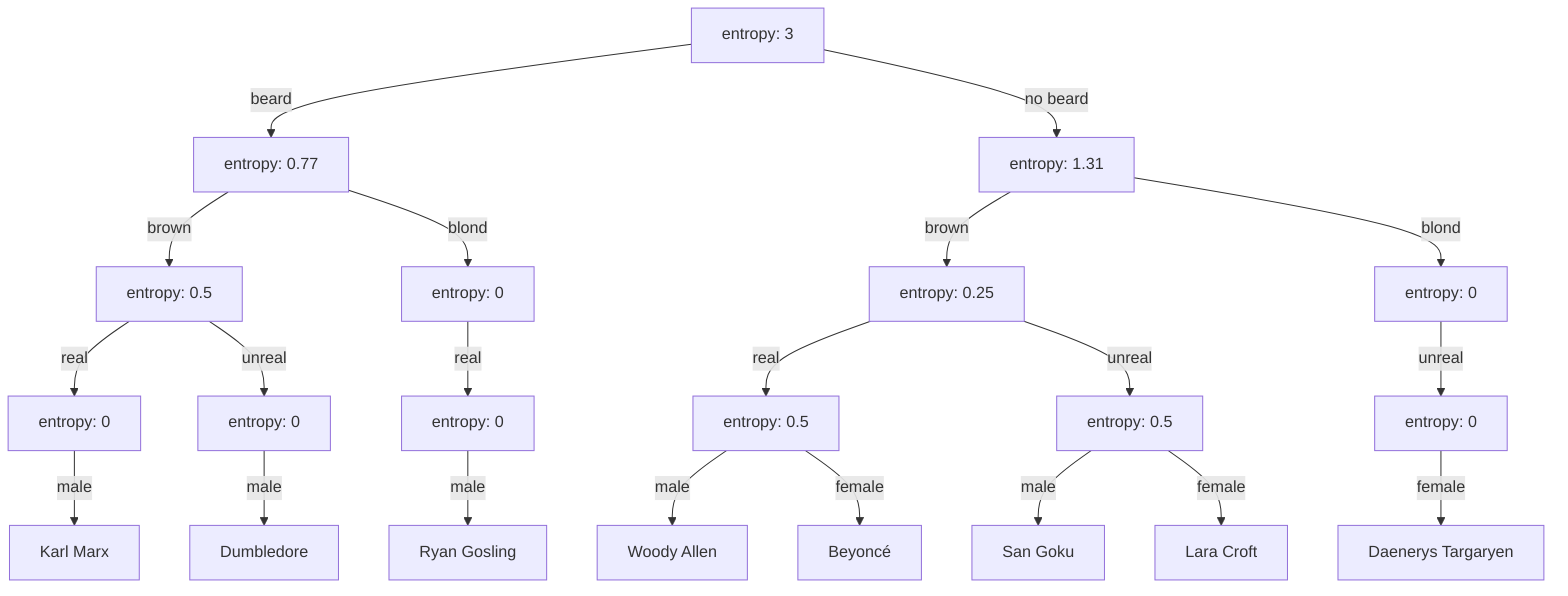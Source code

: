 graph TD;
1[entropy: 3]
2[entropy: 0.77]
3[entropy: 1.31]
4[entropy: 0.5]
5[entropy: 0]
6[entropy: 0.25]
7[entropy: 0]
8[entropy: 0]
9[entropy: 0]
10[entropy: 0]
12[entropy: 0.5]
13[entropy: 0.5]
15[entropy: 0]

16[Karl Marx]
18[Dumbledore]
20[Ryan Gosling]
24[Woody Allen]
25[Beyoncé]
26[San Goku]
27[Lara Croft]
31[Daenerys Targaryen]

1-->|beard|2
1-->|no beard|3

2-->|brown|4
2-->|blond|5
3-->|brown|6
3-->|blond|7

4-->|real|8
4-->|unreal|9
5-->|real|10
6-->|real|12
6-->|unreal|13
7-->|unreal|15

8-->|male|16
9-->|male|18
10-->|male|20
12-->|male|24
12-->|female|25
13-->|male|26
13-->|female|27
15-->|female|31